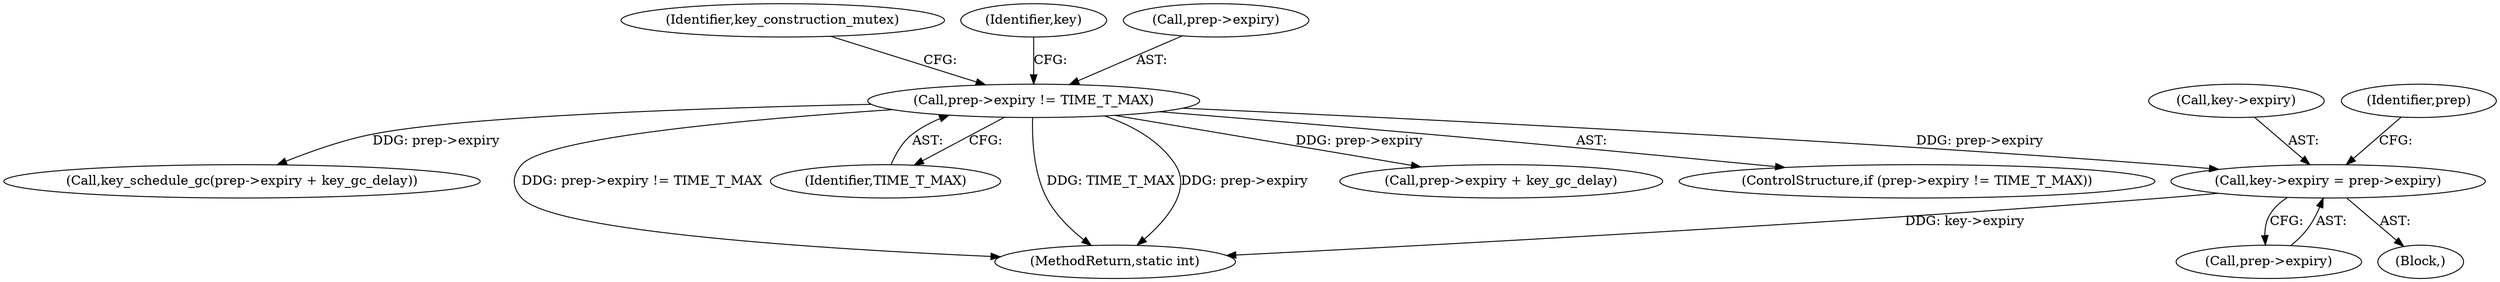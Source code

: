 digraph "0_linux_363b02dab09b3226f3bd1420dad9c72b79a42a76_4@pointer" {
"1000196" [label="(Call,key->expiry = prep->expiry)"];
"1000190" [label="(Call,prep->expiry != TIME_T_MAX)"];
"1000197" [label="(Call,key->expiry)"];
"1000206" [label="(Identifier,prep)"];
"1000189" [label="(ControlStructure,if (prep->expiry != TIME_T_MAX))"];
"1000194" [label="(Identifier,TIME_T_MAX)"];
"1000196" [label="(Call,key->expiry = prep->expiry)"];
"1000211" [label="(Identifier,key_construction_mutex)"];
"1000203" [label="(Call,key_schedule_gc(prep->expiry + key_gc_delay))"];
"1000200" [label="(Call,prep->expiry)"];
"1000222" [label="(MethodReturn,static int)"];
"1000198" [label="(Identifier,key)"];
"1000204" [label="(Call,prep->expiry + key_gc_delay)"];
"1000195" [label="(Block,)"];
"1000191" [label="(Call,prep->expiry)"];
"1000190" [label="(Call,prep->expiry != TIME_T_MAX)"];
"1000196" -> "1000195"  [label="AST: "];
"1000196" -> "1000200"  [label="CFG: "];
"1000197" -> "1000196"  [label="AST: "];
"1000200" -> "1000196"  [label="AST: "];
"1000206" -> "1000196"  [label="CFG: "];
"1000196" -> "1000222"  [label="DDG: key->expiry"];
"1000190" -> "1000196"  [label="DDG: prep->expiry"];
"1000190" -> "1000189"  [label="AST: "];
"1000190" -> "1000194"  [label="CFG: "];
"1000191" -> "1000190"  [label="AST: "];
"1000194" -> "1000190"  [label="AST: "];
"1000198" -> "1000190"  [label="CFG: "];
"1000211" -> "1000190"  [label="CFG: "];
"1000190" -> "1000222"  [label="DDG: prep->expiry != TIME_T_MAX"];
"1000190" -> "1000222"  [label="DDG: TIME_T_MAX"];
"1000190" -> "1000222"  [label="DDG: prep->expiry"];
"1000190" -> "1000203"  [label="DDG: prep->expiry"];
"1000190" -> "1000204"  [label="DDG: prep->expiry"];
}
